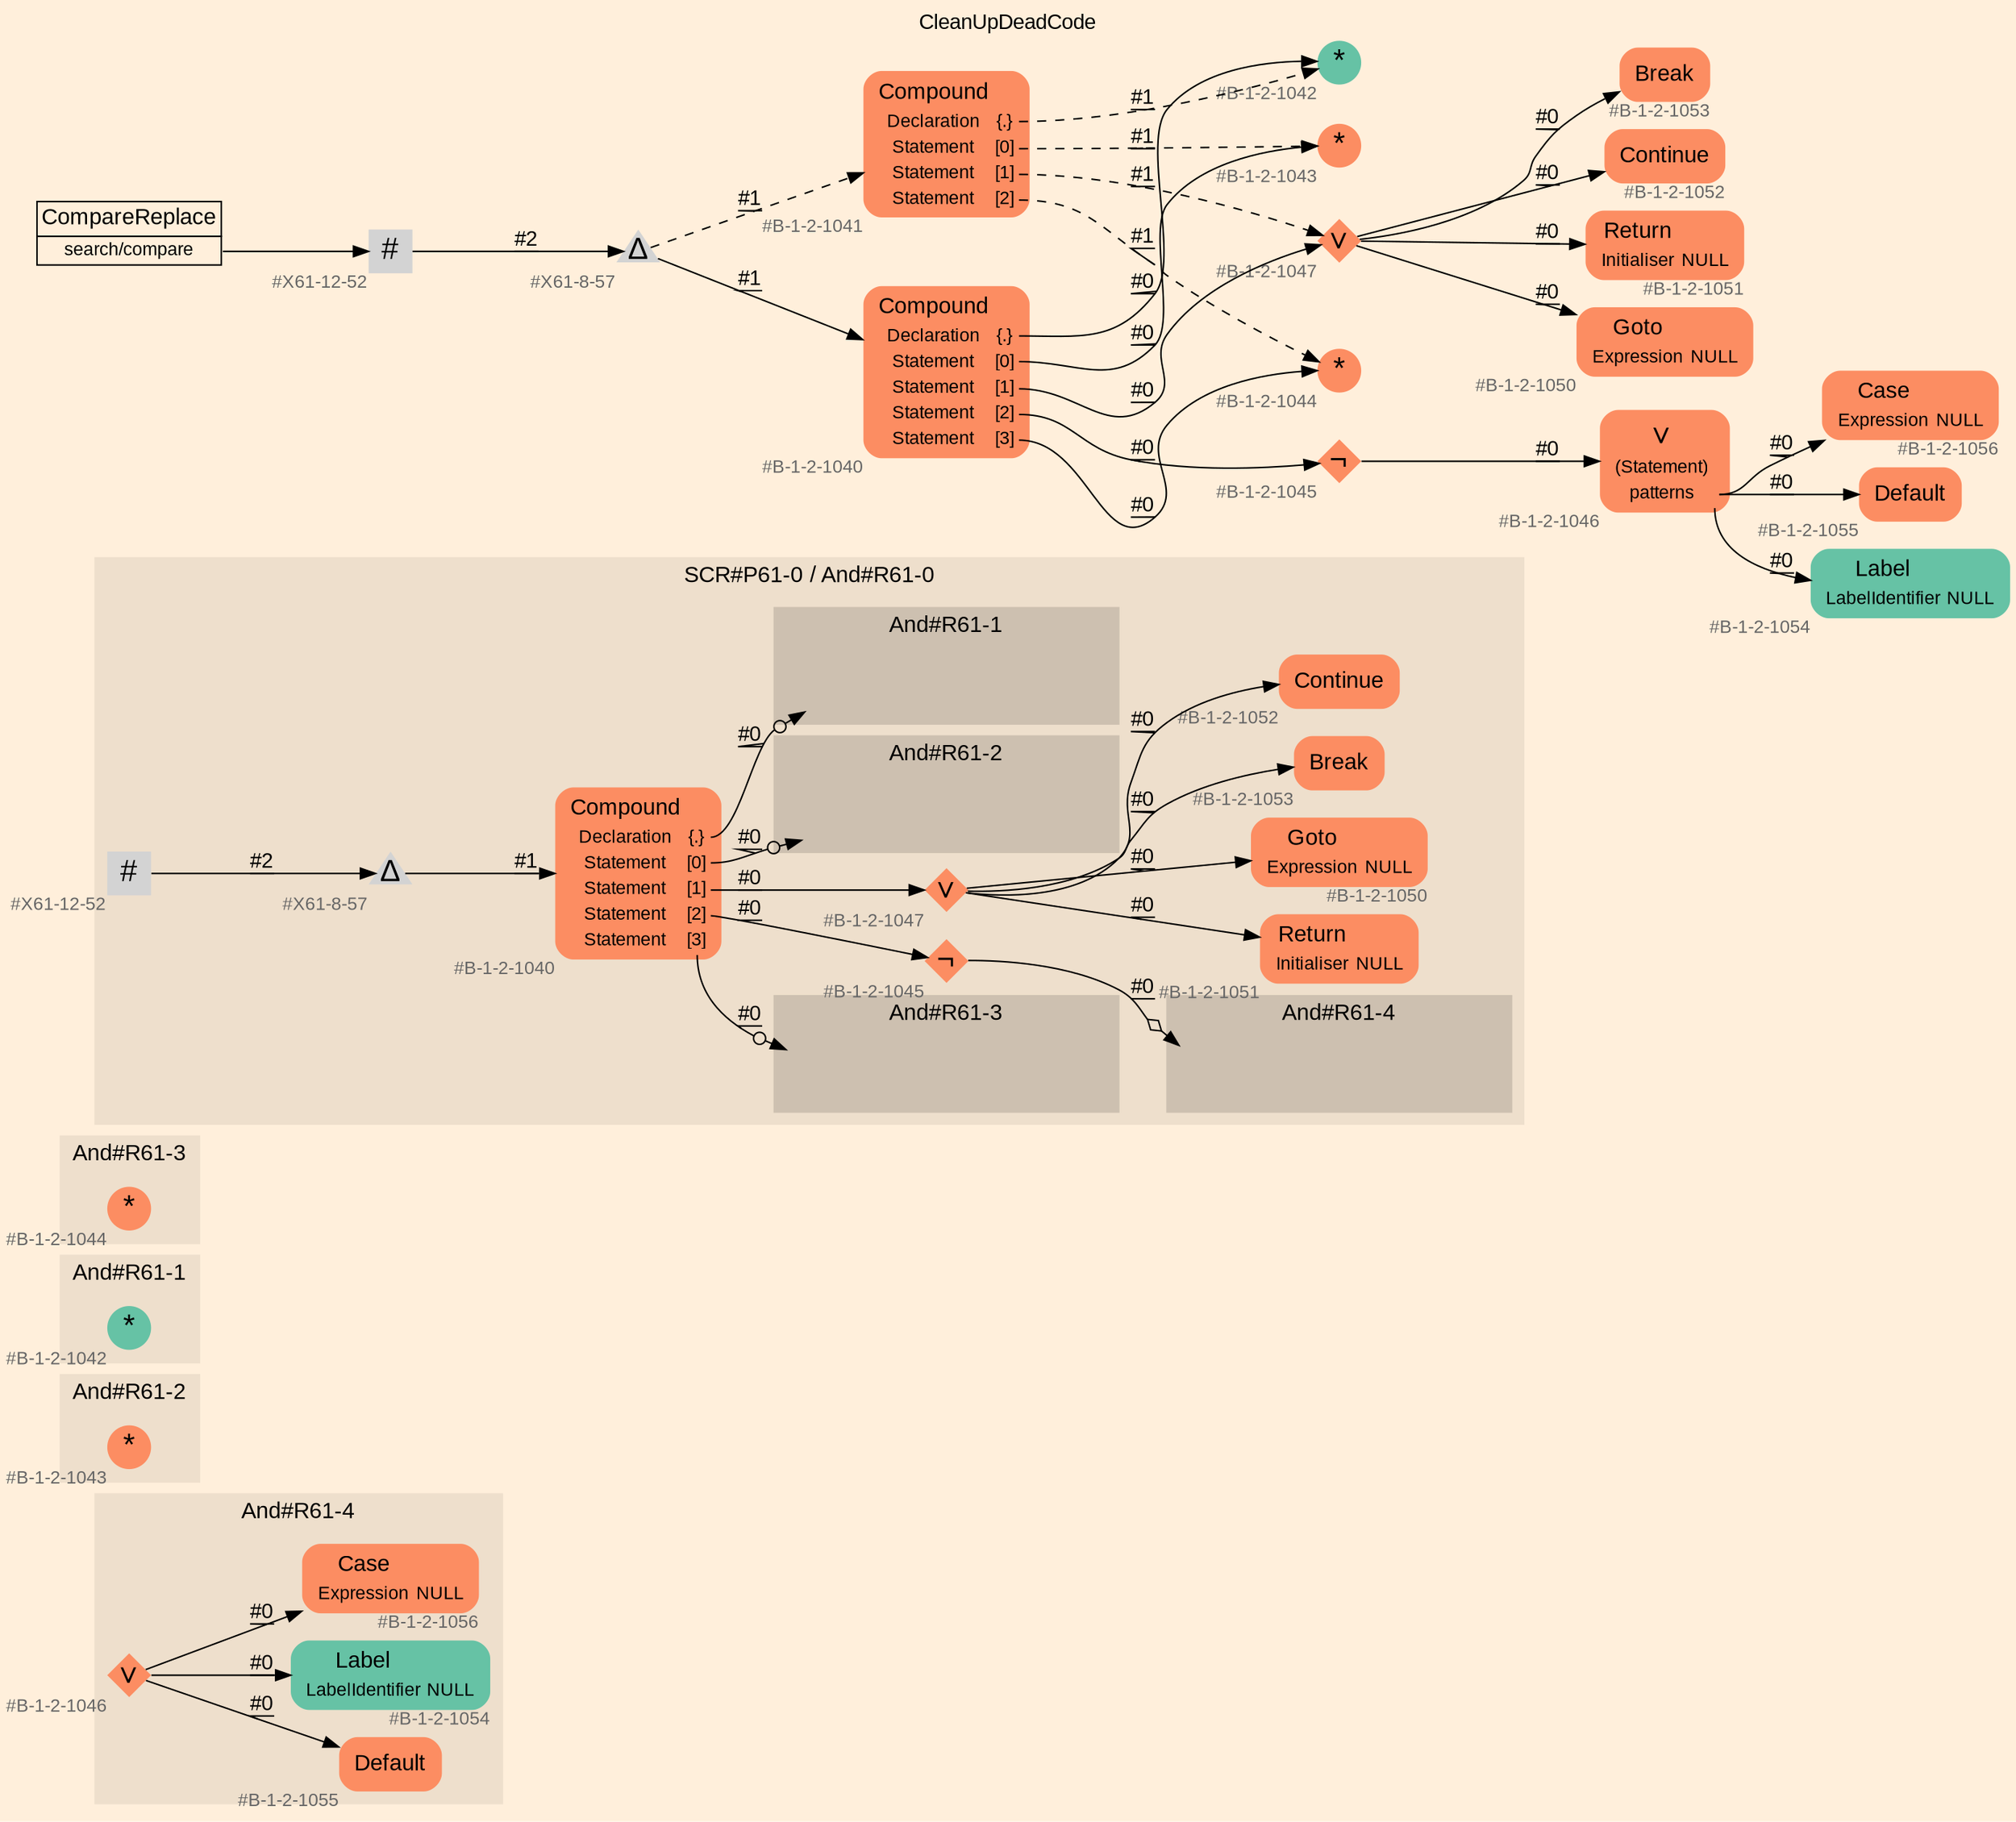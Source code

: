 digraph "CleanUpDeadCode" {
label = "CleanUpDeadCode"
labelloc = t
graph [
    rankdir = "LR"
    ranksep = 0.3
    bgcolor = antiquewhite1
    color = black
    fontcolor = black
    fontname = "Arial"
];
node [
    fontname = "Arial"
];
edge [
    fontname = "Arial"
];

// -------------------- figure And#R61-4 --------------------
// -------- region And#R61-4 ----------
subgraph "clusterAnd#R61-4" {
    label = "And#R61-4"
    style = "filled"
    color = antiquewhite2
    fontsize = "15"
    // -------- block And#R61-4/#B-1-2-1055 ----------
    "And#R61-4/#B-1-2-1055" [
        fillcolor = "/set28/2"
        xlabel = "#B-1-2-1055"
        fontsize = "12"
        fontcolor = grey40
        shape = "plaintext"
        label = <<TABLE BORDER="0" CELLBORDER="0" CELLSPACING="0">
         <TR><TD><FONT COLOR="black" POINT-SIZE="15">Default</FONT></TD></TR>
        </TABLE>>
        style = "rounded,filled"
    ];
    
    // -------- block And#R61-4/#B-1-2-1054 ----------
    "And#R61-4/#B-1-2-1054" [
        fillcolor = "/set28/1"
        xlabel = "#B-1-2-1054"
        fontsize = "12"
        fontcolor = grey40
        shape = "plaintext"
        label = <<TABLE BORDER="0" CELLBORDER="0" CELLSPACING="0">
         <TR><TD><FONT COLOR="black" POINT-SIZE="15">Label</FONT></TD></TR>
         <TR><TD><FONT COLOR="black" POINT-SIZE="12">LabelIdentifier</FONT></TD><TD PORT="port0"><FONT COLOR="black" POINT-SIZE="12">NULL</FONT></TD></TR>
        </TABLE>>
        style = "rounded,filled"
    ];
    
    // -------- block And#R61-4/#B-1-2-1056 ----------
    "And#R61-4/#B-1-2-1056" [
        fillcolor = "/set28/2"
        xlabel = "#B-1-2-1056"
        fontsize = "12"
        fontcolor = grey40
        shape = "plaintext"
        label = <<TABLE BORDER="0" CELLBORDER="0" CELLSPACING="0">
         <TR><TD><FONT COLOR="black" POINT-SIZE="15">Case</FONT></TD></TR>
         <TR><TD><FONT COLOR="black" POINT-SIZE="12">Expression</FONT></TD><TD PORT="port0"><FONT COLOR="black" POINT-SIZE="12">NULL</FONT></TD></TR>
        </TABLE>>
        style = "rounded,filled"
    ];
    
    // -------- block And#R61-4/#B-1-2-1046 ----------
    "And#R61-4/#B-1-2-1046" [
        fillcolor = "/set28/2"
        xlabel = "#B-1-2-1046"
        fontsize = "12"
        fontcolor = grey40
        shape = "diamond"
        label = <<FONT COLOR="black" POINT-SIZE="20">∨</FONT>>
        style = "filled"
        penwidth = 0.0
        fixedsize = true
        width = 0.4
        height = 0.4
    ];
    
}

"And#R61-4/#B-1-2-1046" -> "And#R61-4/#B-1-2-1056" [
    label = "#0"
    decorate = true
    color = black
    fontcolor = black
];

"And#R61-4/#B-1-2-1046" -> "And#R61-4/#B-1-2-1055" [
    label = "#0"
    decorate = true
    color = black
    fontcolor = black
];

"And#R61-4/#B-1-2-1046" -> "And#R61-4/#B-1-2-1054" [
    label = "#0"
    decorate = true
    color = black
    fontcolor = black
];


// -------------------- figure And#R61-2 --------------------
// -------- region And#R61-2 ----------
subgraph "clusterAnd#R61-2" {
    label = "And#R61-2"
    style = "filled"
    color = antiquewhite2
    fontsize = "15"
    // -------- block And#R61-2/#B-1-2-1043 ----------
    "And#R61-2/#B-1-2-1043" [
        fillcolor = "/set28/2"
        xlabel = "#B-1-2-1043"
        fontsize = "12"
        fontcolor = grey40
        shape = "circle"
        label = <<FONT COLOR="black" POINT-SIZE="20">*</FONT>>
        style = "filled"
        penwidth = 0.0
        fixedsize = true
        width = 0.4
        height = 0.4
    ];
    
}


// -------------------- figure And#R61-1 --------------------
// -------- region And#R61-1 ----------
subgraph "clusterAnd#R61-1" {
    label = "And#R61-1"
    style = "filled"
    color = antiquewhite2
    fontsize = "15"
    // -------- block And#R61-1/#B-1-2-1042 ----------
    "And#R61-1/#B-1-2-1042" [
        fillcolor = "/set28/1"
        xlabel = "#B-1-2-1042"
        fontsize = "12"
        fontcolor = grey40
        shape = "circle"
        label = <<FONT COLOR="black" POINT-SIZE="20">*</FONT>>
        style = "filled"
        penwidth = 0.0
        fixedsize = true
        width = 0.4
        height = 0.4
    ];
    
}


// -------------------- figure And#R61-3 --------------------
// -------- region And#R61-3 ----------
subgraph "clusterAnd#R61-3" {
    label = "And#R61-3"
    style = "filled"
    color = antiquewhite2
    fontsize = "15"
    // -------- block And#R61-3/#B-1-2-1044 ----------
    "And#R61-3/#B-1-2-1044" [
        fillcolor = "/set28/2"
        xlabel = "#B-1-2-1044"
        fontsize = "12"
        fontcolor = grey40
        shape = "circle"
        label = <<FONT COLOR="black" POINT-SIZE="20">*</FONT>>
        style = "filled"
        penwidth = 0.0
        fixedsize = true
        width = 0.4
        height = 0.4
    ];
    
}


// -------------------- figure And#R61-0 --------------------
// -------- region And#R61-0 ----------
subgraph "clusterAnd#R61-0" {
    label = "SCR#P61-0 / And#R61-0"
    style = "filled"
    color = antiquewhite2
    fontsize = "15"
    // -------- block And#R61-0/#B-1-2-1052 ----------
    "And#R61-0/#B-1-2-1052" [
        fillcolor = "/set28/2"
        xlabel = "#B-1-2-1052"
        fontsize = "12"
        fontcolor = grey40
        shape = "plaintext"
        label = <<TABLE BORDER="0" CELLBORDER="0" CELLSPACING="0">
         <TR><TD><FONT COLOR="black" POINT-SIZE="15">Continue</FONT></TD></TR>
        </TABLE>>
        style = "rounded,filled"
    ];
    
    // -------- block And#R61-0/#X61-8-57 ----------
    "And#R61-0/#X61-8-57" [
        xlabel = "#X61-8-57"
        fontsize = "12"
        fontcolor = grey40
        shape = "triangle"
        label = <<FONT COLOR="black" POINT-SIZE="20">Δ</FONT>>
        style = "filled"
        penwidth = 0.0
        fixedsize = true
        width = 0.4
        height = 0.4
    ];
    
    // -------- block And#R61-0/#B-1-2-1045 ----------
    "And#R61-0/#B-1-2-1045" [
        fillcolor = "/set28/2"
        xlabel = "#B-1-2-1045"
        fontsize = "12"
        fontcolor = grey40
        shape = "diamond"
        label = <<FONT COLOR="black" POINT-SIZE="20">¬</FONT>>
        style = "filled"
        penwidth = 0.0
        fixedsize = true
        width = 0.4
        height = 0.4
    ];
    
    // -------- block And#R61-0/#B-1-2-1051 ----------
    "And#R61-0/#B-1-2-1051" [
        fillcolor = "/set28/2"
        xlabel = "#B-1-2-1051"
        fontsize = "12"
        fontcolor = grey40
        shape = "plaintext"
        label = <<TABLE BORDER="0" CELLBORDER="0" CELLSPACING="0">
         <TR><TD><FONT COLOR="black" POINT-SIZE="15">Return</FONT></TD></TR>
         <TR><TD><FONT COLOR="black" POINT-SIZE="12">Initialiser</FONT></TD><TD PORT="port0"><FONT COLOR="black" POINT-SIZE="12">NULL</FONT></TD></TR>
        </TABLE>>
        style = "rounded,filled"
    ];
    
    // -------- block And#R61-0/#B-1-2-1047 ----------
    "And#R61-0/#B-1-2-1047" [
        fillcolor = "/set28/2"
        xlabel = "#B-1-2-1047"
        fontsize = "12"
        fontcolor = grey40
        shape = "diamond"
        label = <<FONT COLOR="black" POINT-SIZE="20">∨</FONT>>
        style = "filled"
        penwidth = 0.0
        fixedsize = true
        width = 0.4
        height = 0.4
    ];
    
    // -------- block And#R61-0/#B-1-2-1050 ----------
    "And#R61-0/#B-1-2-1050" [
        fillcolor = "/set28/2"
        xlabel = "#B-1-2-1050"
        fontsize = "12"
        fontcolor = grey40
        shape = "plaintext"
        label = <<TABLE BORDER="0" CELLBORDER="0" CELLSPACING="0">
         <TR><TD><FONT COLOR="black" POINT-SIZE="15">Goto</FONT></TD></TR>
         <TR><TD><FONT COLOR="black" POINT-SIZE="12">Expression</FONT></TD><TD PORT="port0"><FONT COLOR="black" POINT-SIZE="12">NULL</FONT></TD></TR>
        </TABLE>>
        style = "rounded,filled"
    ];
    
    // -------- block And#R61-0/#X61-12-52 ----------
    "And#R61-0/#X61-12-52" [
        xlabel = "#X61-12-52"
        fontsize = "12"
        fontcolor = grey40
        shape = "square"
        label = <<FONT COLOR="black" POINT-SIZE="20">#</FONT>>
        style = "filled"
        penwidth = 0.0
        fixedsize = true
        width = 0.4
        height = 0.4
    ];
    
    // -------- block And#R61-0/#B-1-2-1053 ----------
    "And#R61-0/#B-1-2-1053" [
        fillcolor = "/set28/2"
        xlabel = "#B-1-2-1053"
        fontsize = "12"
        fontcolor = grey40
        shape = "plaintext"
        label = <<TABLE BORDER="0" CELLBORDER="0" CELLSPACING="0">
         <TR><TD><FONT COLOR="black" POINT-SIZE="15">Break</FONT></TD></TR>
        </TABLE>>
        style = "rounded,filled"
    ];
    
    // -------- block And#R61-0/#B-1-2-1040 ----------
    "And#R61-0/#B-1-2-1040" [
        fillcolor = "/set28/2"
        xlabel = "#B-1-2-1040"
        fontsize = "12"
        fontcolor = grey40
        shape = "plaintext"
        label = <<TABLE BORDER="0" CELLBORDER="0" CELLSPACING="0">
         <TR><TD><FONT COLOR="black" POINT-SIZE="15">Compound</FONT></TD></TR>
         <TR><TD><FONT COLOR="black" POINT-SIZE="12">Declaration</FONT></TD><TD PORT="port0"><FONT COLOR="black" POINT-SIZE="12">{.}</FONT></TD></TR>
         <TR><TD><FONT COLOR="black" POINT-SIZE="12">Statement</FONT></TD><TD PORT="port1"><FONT COLOR="black" POINT-SIZE="12">[0]</FONT></TD></TR>
         <TR><TD><FONT COLOR="black" POINT-SIZE="12">Statement</FONT></TD><TD PORT="port2"><FONT COLOR="black" POINT-SIZE="12">[1]</FONT></TD></TR>
         <TR><TD><FONT COLOR="black" POINT-SIZE="12">Statement</FONT></TD><TD PORT="port3"><FONT COLOR="black" POINT-SIZE="12">[2]</FONT></TD></TR>
         <TR><TD><FONT COLOR="black" POINT-SIZE="12">Statement</FONT></TD><TD PORT="port4"><FONT COLOR="black" POINT-SIZE="12">[3]</FONT></TD></TR>
        </TABLE>>
        style = "rounded,filled"
    ];
    
    // -------- region And#R61-0/And#R61-1 ----------
    subgraph "clusterAnd#R61-0/And#R61-1" {
        label = "And#R61-1"
        style = "filled"
        color = antiquewhite3
        fontsize = "15"
        // -------- block And#R61-0/And#R61-1/#B-1-2-1042 ----------
        "And#R61-0/And#R61-1/#B-1-2-1042" [
            fillcolor = "/set28/1"
            xlabel = "#B-1-2-1042"
            fontsize = "12"
            fontcolor = grey40
            shape = "none"
            style = "invisible"
        ];
        
    }
    
    // -------- region And#R61-0/And#R61-2 ----------
    subgraph "clusterAnd#R61-0/And#R61-2" {
        label = "And#R61-2"
        style = "filled"
        color = antiquewhite3
        fontsize = "15"
        // -------- block And#R61-0/And#R61-2/#B-1-2-1043 ----------
        "And#R61-0/And#R61-2/#B-1-2-1043" [
            fillcolor = "/set28/2"
            xlabel = "#B-1-2-1043"
            fontsize = "12"
            fontcolor = grey40
            shape = "none"
            style = "invisible"
        ];
        
    }
    
    // -------- region And#R61-0/And#R61-3 ----------
    subgraph "clusterAnd#R61-0/And#R61-3" {
        label = "And#R61-3"
        style = "filled"
        color = antiquewhite3
        fontsize = "15"
        // -------- block And#R61-0/And#R61-3/#B-1-2-1044 ----------
        "And#R61-0/And#R61-3/#B-1-2-1044" [
            fillcolor = "/set28/2"
            xlabel = "#B-1-2-1044"
            fontsize = "12"
            fontcolor = grey40
            shape = "none"
            style = "invisible"
        ];
        
    }
    
    // -------- region And#R61-0/And#R61-4 ----------
    subgraph "clusterAnd#R61-0/And#R61-4" {
        label = "And#R61-4"
        style = "filled"
        color = antiquewhite3
        fontsize = "15"
        // -------- block And#R61-0/And#R61-4/#B-1-2-1046 ----------
        "And#R61-0/And#R61-4/#B-1-2-1046" [
            fillcolor = "/set28/2"
            xlabel = "#B-1-2-1046"
            fontsize = "12"
            fontcolor = grey40
            shape = "none"
            style = "invisible"
        ];
        
    }
    
}

"And#R61-0/#X61-8-57" -> "And#R61-0/#B-1-2-1040" [
    label = "#1"
    decorate = true
    color = black
    fontcolor = black
];

"And#R61-0/#B-1-2-1045" -> "And#R61-0/And#R61-4/#B-1-2-1046" [
    arrowhead="normalnoneodiamond"
    label = "#0"
    decorate = true
    color = black
    fontcolor = black
];

"And#R61-0/#B-1-2-1047" -> "And#R61-0/#B-1-2-1053" [
    label = "#0"
    decorate = true
    color = black
    fontcolor = black
];

"And#R61-0/#B-1-2-1047" -> "And#R61-0/#B-1-2-1052" [
    label = "#0"
    decorate = true
    color = black
    fontcolor = black
];

"And#R61-0/#B-1-2-1047" -> "And#R61-0/#B-1-2-1051" [
    label = "#0"
    decorate = true
    color = black
    fontcolor = black
];

"And#R61-0/#B-1-2-1047" -> "And#R61-0/#B-1-2-1050" [
    label = "#0"
    decorate = true
    color = black
    fontcolor = black
];

"And#R61-0/#X61-12-52" -> "And#R61-0/#X61-8-57" [
    label = "#2"
    decorate = true
    color = black
    fontcolor = black
];

"And#R61-0/#B-1-2-1040":port0 -> "And#R61-0/And#R61-1/#B-1-2-1042" [
    arrowhead="normalnoneodot"
    label = "#0"
    decorate = true
    color = black
    fontcolor = black
];

"And#R61-0/#B-1-2-1040":port1 -> "And#R61-0/And#R61-2/#B-1-2-1043" [
    arrowhead="normalnoneodot"
    label = "#0"
    decorate = true
    color = black
    fontcolor = black
];

"And#R61-0/#B-1-2-1040":port2 -> "And#R61-0/#B-1-2-1047" [
    label = "#0"
    decorate = true
    color = black
    fontcolor = black
];

"And#R61-0/#B-1-2-1040":port3 -> "And#R61-0/#B-1-2-1045" [
    label = "#0"
    decorate = true
    color = black
    fontcolor = black
];

"And#R61-0/#B-1-2-1040":port4 -> "And#R61-0/And#R61-3/#B-1-2-1044" [
    arrowhead="normalnoneodot"
    label = "#0"
    decorate = true
    color = black
    fontcolor = black
];


// -------------------- transformation figure --------------------
// -------- block CR#X61-10-61 ----------
"CR#X61-10-61" [
    fillcolor = antiquewhite1
    fontsize = "12"
    fontcolor = grey40
    shape = "plaintext"
    label = <<TABLE BORDER="0" CELLBORDER="1" CELLSPACING="0">
     <TR><TD><FONT COLOR="black" POINT-SIZE="15">CompareReplace</FONT></TD></TR>
     <TR><TD PORT="port0"><FONT COLOR="black" POINT-SIZE="12">search/compare</FONT></TD></TR>
    </TABLE>>
    style = "filled"
    color = black
];

// -------- block #X61-12-52 ----------
"#X61-12-52" [
    xlabel = "#X61-12-52"
    fontsize = "12"
    fontcolor = grey40
    shape = "square"
    label = <<FONT COLOR="black" POINT-SIZE="20">#</FONT>>
    style = "filled"
    penwidth = 0.0
    fixedsize = true
    width = 0.4
    height = 0.4
];

// -------- block #X61-8-57 ----------
"#X61-8-57" [
    xlabel = "#X61-8-57"
    fontsize = "12"
    fontcolor = grey40
    shape = "triangle"
    label = <<FONT COLOR="black" POINT-SIZE="20">Δ</FONT>>
    style = "filled"
    penwidth = 0.0
    fixedsize = true
    width = 0.4
    height = 0.4
];

// -------- block #B-1-2-1040 ----------
"#B-1-2-1040" [
    fillcolor = "/set28/2"
    xlabel = "#B-1-2-1040"
    fontsize = "12"
    fontcolor = grey40
    shape = "plaintext"
    label = <<TABLE BORDER="0" CELLBORDER="0" CELLSPACING="0">
     <TR><TD><FONT COLOR="black" POINT-SIZE="15">Compound</FONT></TD></TR>
     <TR><TD><FONT COLOR="black" POINT-SIZE="12">Declaration</FONT></TD><TD PORT="port0"><FONT COLOR="black" POINT-SIZE="12">{.}</FONT></TD></TR>
     <TR><TD><FONT COLOR="black" POINT-SIZE="12">Statement</FONT></TD><TD PORT="port1"><FONT COLOR="black" POINT-SIZE="12">[0]</FONT></TD></TR>
     <TR><TD><FONT COLOR="black" POINT-SIZE="12">Statement</FONT></TD><TD PORT="port2"><FONT COLOR="black" POINT-SIZE="12">[1]</FONT></TD></TR>
     <TR><TD><FONT COLOR="black" POINT-SIZE="12">Statement</FONT></TD><TD PORT="port3"><FONT COLOR="black" POINT-SIZE="12">[2]</FONT></TD></TR>
     <TR><TD><FONT COLOR="black" POINT-SIZE="12">Statement</FONT></TD><TD PORT="port4"><FONT COLOR="black" POINT-SIZE="12">[3]</FONT></TD></TR>
    </TABLE>>
    style = "rounded,filled"
];

// -------- block #B-1-2-1042 ----------
"#B-1-2-1042" [
    fillcolor = "/set28/1"
    xlabel = "#B-1-2-1042"
    fontsize = "12"
    fontcolor = grey40
    shape = "circle"
    label = <<FONT COLOR="black" POINT-SIZE="20">*</FONT>>
    style = "filled"
    penwidth = 0.0
    fixedsize = true
    width = 0.4
    height = 0.4
];

// -------- block #B-1-2-1043 ----------
"#B-1-2-1043" [
    fillcolor = "/set28/2"
    xlabel = "#B-1-2-1043"
    fontsize = "12"
    fontcolor = grey40
    shape = "circle"
    label = <<FONT COLOR="black" POINT-SIZE="20">*</FONT>>
    style = "filled"
    penwidth = 0.0
    fixedsize = true
    width = 0.4
    height = 0.4
];

// -------- block #B-1-2-1047 ----------
"#B-1-2-1047" [
    fillcolor = "/set28/2"
    xlabel = "#B-1-2-1047"
    fontsize = "12"
    fontcolor = grey40
    shape = "diamond"
    label = <<FONT COLOR="black" POINT-SIZE="20">∨</FONT>>
    style = "filled"
    penwidth = 0.0
    fixedsize = true
    width = 0.4
    height = 0.4
];

// -------- block #B-1-2-1053 ----------
"#B-1-2-1053" [
    fillcolor = "/set28/2"
    xlabel = "#B-1-2-1053"
    fontsize = "12"
    fontcolor = grey40
    shape = "plaintext"
    label = <<TABLE BORDER="0" CELLBORDER="0" CELLSPACING="0">
     <TR><TD><FONT COLOR="black" POINT-SIZE="15">Break</FONT></TD></TR>
    </TABLE>>
    style = "rounded,filled"
];

// -------- block #B-1-2-1052 ----------
"#B-1-2-1052" [
    fillcolor = "/set28/2"
    xlabel = "#B-1-2-1052"
    fontsize = "12"
    fontcolor = grey40
    shape = "plaintext"
    label = <<TABLE BORDER="0" CELLBORDER="0" CELLSPACING="0">
     <TR><TD><FONT COLOR="black" POINT-SIZE="15">Continue</FONT></TD></TR>
    </TABLE>>
    style = "rounded,filled"
];

// -------- block #B-1-2-1051 ----------
"#B-1-2-1051" [
    fillcolor = "/set28/2"
    xlabel = "#B-1-2-1051"
    fontsize = "12"
    fontcolor = grey40
    shape = "plaintext"
    label = <<TABLE BORDER="0" CELLBORDER="0" CELLSPACING="0">
     <TR><TD><FONT COLOR="black" POINT-SIZE="15">Return</FONT></TD></TR>
     <TR><TD><FONT COLOR="black" POINT-SIZE="12">Initialiser</FONT></TD><TD PORT="port0"><FONT COLOR="black" POINT-SIZE="12">NULL</FONT></TD></TR>
    </TABLE>>
    style = "rounded,filled"
];

// -------- block #B-1-2-1050 ----------
"#B-1-2-1050" [
    fillcolor = "/set28/2"
    xlabel = "#B-1-2-1050"
    fontsize = "12"
    fontcolor = grey40
    shape = "plaintext"
    label = <<TABLE BORDER="0" CELLBORDER="0" CELLSPACING="0">
     <TR><TD><FONT COLOR="black" POINT-SIZE="15">Goto</FONT></TD></TR>
     <TR><TD><FONT COLOR="black" POINT-SIZE="12">Expression</FONT></TD><TD PORT="port0"><FONT COLOR="black" POINT-SIZE="12">NULL</FONT></TD></TR>
    </TABLE>>
    style = "rounded,filled"
];

// -------- block #B-1-2-1045 ----------
"#B-1-2-1045" [
    fillcolor = "/set28/2"
    xlabel = "#B-1-2-1045"
    fontsize = "12"
    fontcolor = grey40
    shape = "diamond"
    label = <<FONT COLOR="black" POINT-SIZE="20">¬</FONT>>
    style = "filled"
    penwidth = 0.0
    fixedsize = true
    width = 0.4
    height = 0.4
];

// -------- block #B-1-2-1046 ----------
"#B-1-2-1046" [
    fillcolor = "/set28/2"
    xlabel = "#B-1-2-1046"
    fontsize = "12"
    fontcolor = grey40
    shape = "plaintext"
    label = <<TABLE BORDER="0" CELLBORDER="0" CELLSPACING="0">
     <TR><TD><FONT COLOR="black" POINT-SIZE="20">∨</FONT></TD></TR>
     <TR><TD><FONT COLOR="black" POINT-SIZE="12">(Statement)</FONT></TD><TD PORT="port0"></TD></TR>
     <TR><TD><FONT COLOR="black" POINT-SIZE="12">patterns</FONT></TD><TD PORT="port1"></TD></TR>
    </TABLE>>
    style = "rounded,filled"
];

// -------- block #B-1-2-1056 ----------
"#B-1-2-1056" [
    fillcolor = "/set28/2"
    xlabel = "#B-1-2-1056"
    fontsize = "12"
    fontcolor = grey40
    shape = "plaintext"
    label = <<TABLE BORDER="0" CELLBORDER="0" CELLSPACING="0">
     <TR><TD><FONT COLOR="black" POINT-SIZE="15">Case</FONT></TD></TR>
     <TR><TD><FONT COLOR="black" POINT-SIZE="12">Expression</FONT></TD><TD PORT="port0"><FONT COLOR="black" POINT-SIZE="12">NULL</FONT></TD></TR>
    </TABLE>>
    style = "rounded,filled"
];

// -------- block #B-1-2-1055 ----------
"#B-1-2-1055" [
    fillcolor = "/set28/2"
    xlabel = "#B-1-2-1055"
    fontsize = "12"
    fontcolor = grey40
    shape = "plaintext"
    label = <<TABLE BORDER="0" CELLBORDER="0" CELLSPACING="0">
     <TR><TD><FONT COLOR="black" POINT-SIZE="15">Default</FONT></TD></TR>
    </TABLE>>
    style = "rounded,filled"
];

// -------- block #B-1-2-1054 ----------
"#B-1-2-1054" [
    fillcolor = "/set28/1"
    xlabel = "#B-1-2-1054"
    fontsize = "12"
    fontcolor = grey40
    shape = "plaintext"
    label = <<TABLE BORDER="0" CELLBORDER="0" CELLSPACING="0">
     <TR><TD><FONT COLOR="black" POINT-SIZE="15">Label</FONT></TD></TR>
     <TR><TD><FONT COLOR="black" POINT-SIZE="12">LabelIdentifier</FONT></TD><TD PORT="port0"><FONT COLOR="black" POINT-SIZE="12">NULL</FONT></TD></TR>
    </TABLE>>
    style = "rounded,filled"
];

// -------- block #B-1-2-1044 ----------
"#B-1-2-1044" [
    fillcolor = "/set28/2"
    xlabel = "#B-1-2-1044"
    fontsize = "12"
    fontcolor = grey40
    shape = "circle"
    label = <<FONT COLOR="black" POINT-SIZE="20">*</FONT>>
    style = "filled"
    penwidth = 0.0
    fixedsize = true
    width = 0.4
    height = 0.4
];

// -------- block #B-1-2-1041 ----------
"#B-1-2-1041" [
    fillcolor = "/set28/2"
    xlabel = "#B-1-2-1041"
    fontsize = "12"
    fontcolor = grey40
    shape = "plaintext"
    label = <<TABLE BORDER="0" CELLBORDER="0" CELLSPACING="0">
     <TR><TD><FONT COLOR="black" POINT-SIZE="15">Compound</FONT></TD></TR>
     <TR><TD><FONT COLOR="black" POINT-SIZE="12">Declaration</FONT></TD><TD PORT="port0"><FONT COLOR="black" POINT-SIZE="12">{.}</FONT></TD></TR>
     <TR><TD><FONT COLOR="black" POINT-SIZE="12">Statement</FONT></TD><TD PORT="port1"><FONT COLOR="black" POINT-SIZE="12">[0]</FONT></TD></TR>
     <TR><TD><FONT COLOR="black" POINT-SIZE="12">Statement</FONT></TD><TD PORT="port2"><FONT COLOR="black" POINT-SIZE="12">[1]</FONT></TD></TR>
     <TR><TD><FONT COLOR="black" POINT-SIZE="12">Statement</FONT></TD><TD PORT="port3"><FONT COLOR="black" POINT-SIZE="12">[2]</FONT></TD></TR>
    </TABLE>>
    style = "rounded,filled"
];

"CR#X61-10-61":port0 -> "#X61-12-52" [
    label = ""
    decorate = true
    color = black
    fontcolor = black
];

"#X61-12-52" -> "#X61-8-57" [
    label = "#2"
    decorate = true
    color = black
    fontcolor = black
];

"#X61-8-57" -> "#B-1-2-1040" [
    label = "#1"
    decorate = true
    color = black
    fontcolor = black
];

"#X61-8-57" -> "#B-1-2-1041" [
    style="dashed"
    label = "#1"
    decorate = true
    color = black
    fontcolor = black
];

"#B-1-2-1040":port0 -> "#B-1-2-1042" [
    label = "#0"
    decorate = true
    color = black
    fontcolor = black
];

"#B-1-2-1040":port1 -> "#B-1-2-1043" [
    label = "#0"
    decorate = true
    color = black
    fontcolor = black
];

"#B-1-2-1040":port2 -> "#B-1-2-1047" [
    label = "#0"
    decorate = true
    color = black
    fontcolor = black
];

"#B-1-2-1040":port3 -> "#B-1-2-1045" [
    label = "#0"
    decorate = true
    color = black
    fontcolor = black
];

"#B-1-2-1040":port4 -> "#B-1-2-1044" [
    label = "#0"
    decorate = true
    color = black
    fontcolor = black
];

"#B-1-2-1047" -> "#B-1-2-1053" [
    label = "#0"
    decorate = true
    color = black
    fontcolor = black
];

"#B-1-2-1047" -> "#B-1-2-1052" [
    label = "#0"
    decorate = true
    color = black
    fontcolor = black
];

"#B-1-2-1047" -> "#B-1-2-1051" [
    label = "#0"
    decorate = true
    color = black
    fontcolor = black
];

"#B-1-2-1047" -> "#B-1-2-1050" [
    label = "#0"
    decorate = true
    color = black
    fontcolor = black
];

"#B-1-2-1045" -> "#B-1-2-1046" [
    label = "#0"
    decorate = true
    color = black
    fontcolor = black
];

"#B-1-2-1046":port1 -> "#B-1-2-1056" [
    label = "#0"
    decorate = true
    color = black
    fontcolor = black
];

"#B-1-2-1046":port1 -> "#B-1-2-1055" [
    label = "#0"
    decorate = true
    color = black
    fontcolor = black
];

"#B-1-2-1046":port1 -> "#B-1-2-1054" [
    label = "#0"
    decorate = true
    color = black
    fontcolor = black
];

"#B-1-2-1041":port0 -> "#B-1-2-1042" [
    style="dashed"
    label = "#1"
    decorate = true
    color = black
    fontcolor = black
];

"#B-1-2-1041":port1 -> "#B-1-2-1043" [
    style="dashed"
    label = "#1"
    decorate = true
    color = black
    fontcolor = black
];

"#B-1-2-1041":port2 -> "#B-1-2-1047" [
    style="dashed"
    label = "#1"
    decorate = true
    color = black
    fontcolor = black
];

"#B-1-2-1041":port3 -> "#B-1-2-1044" [
    style="dashed"
    label = "#1"
    decorate = true
    color = black
    fontcolor = black
];


}
